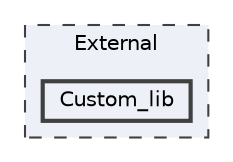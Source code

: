 digraph "Custom_lib"
{
 // LATEX_PDF_SIZE
  bgcolor="transparent";
  edge [fontname=Helvetica,fontsize=10,labelfontname=Helvetica,labelfontsize=10];
  node [fontname=Helvetica,fontsize=10,shape=box,height=0.2,width=0.4];
  compound=true
  subgraph clusterdir_443fc37f241ba4018364a998c18d007b {
    graph [ bgcolor="#edf0f7", pencolor="grey25", label="External", fontname=Helvetica,fontsize=10 style="filled,dashed", URL="dir_443fc37f241ba4018364a998c18d007b.html",tooltip=""]
  dir_2b7530791bf5470af43b21f5f7ffd980 [label="Custom_lib", fillcolor="#edf0f7", color="grey25", style="filled,bold", URL="dir_2b7530791bf5470af43b21f5f7ffd980.html",tooltip=""];
  }
}
